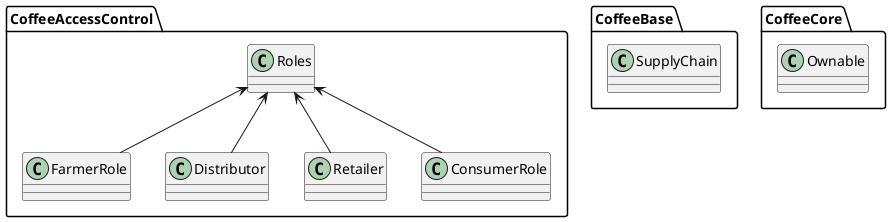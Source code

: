 @startuml

package CoffeeAccessControl {
Roles <-- FarmerRole
Roles <-- Distributor
Roles <-- Retailer
Roles <-- ConsumerRole
}

package CoffeeBase {
class SupplyChain
}

package CoffeeCore {
class Ownable
}

@enduml
